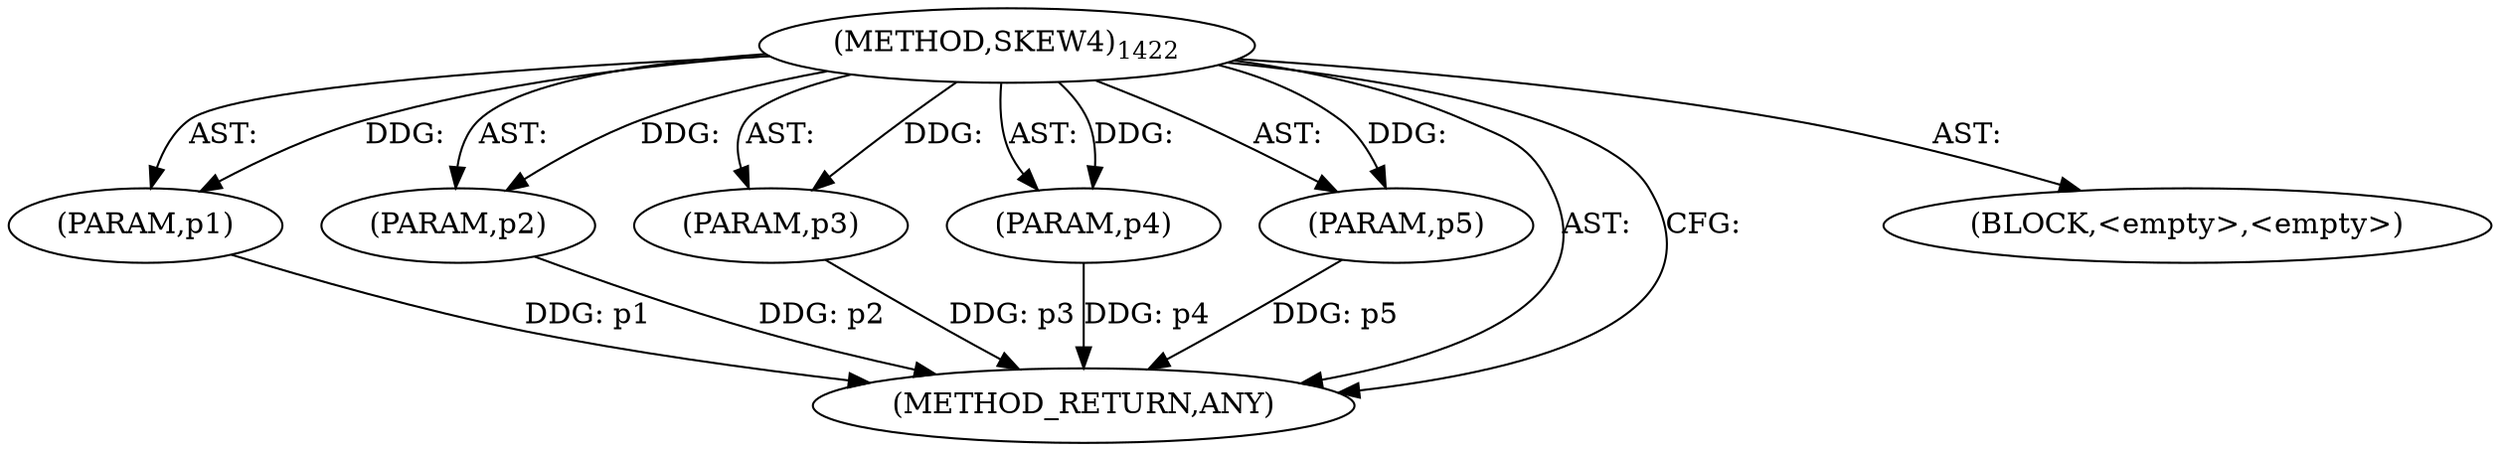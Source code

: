 digraph "SKEW4" {  
"100681" [label = <(METHOD,SKEW4)<SUB>1422</SUB>> ]
"100682" [label = <(PARAM,p1)> ]
"100683" [label = <(PARAM,p2)> ]
"100684" [label = <(PARAM,p3)> ]
"100685" [label = <(PARAM,p4)> ]
"100686" [label = <(PARAM,p5)> ]
"100687" [label = <(METHOD_RETURN,ANY)> ]
"100688" [label = <(BLOCK,&lt;empty&gt;,&lt;empty&gt;)> ]
  "100681" -> "100687"  [ label = "AST: "] 
  "100681" -> "100682"  [ label = "AST: "] 
  "100681" -> "100688"  [ label = "AST: "] 
  "100681" -> "100683"  [ label = "AST: "] 
  "100681" -> "100684"  [ label = "AST: "] 
  "100681" -> "100685"  [ label = "AST: "] 
  "100681" -> "100686"  [ label = "AST: "] 
  "100681" -> "100687"  [ label = "CFG: "] 
  "100682" -> "100687"  [ label = "DDG: p1"] 
  "100683" -> "100687"  [ label = "DDG: p2"] 
  "100684" -> "100687"  [ label = "DDG: p3"] 
  "100685" -> "100687"  [ label = "DDG: p4"] 
  "100686" -> "100687"  [ label = "DDG: p5"] 
  "100681" -> "100682"  [ label = "DDG: "] 
  "100681" -> "100683"  [ label = "DDG: "] 
  "100681" -> "100684"  [ label = "DDG: "] 
  "100681" -> "100685"  [ label = "DDG: "] 
  "100681" -> "100686"  [ label = "DDG: "] 
}
